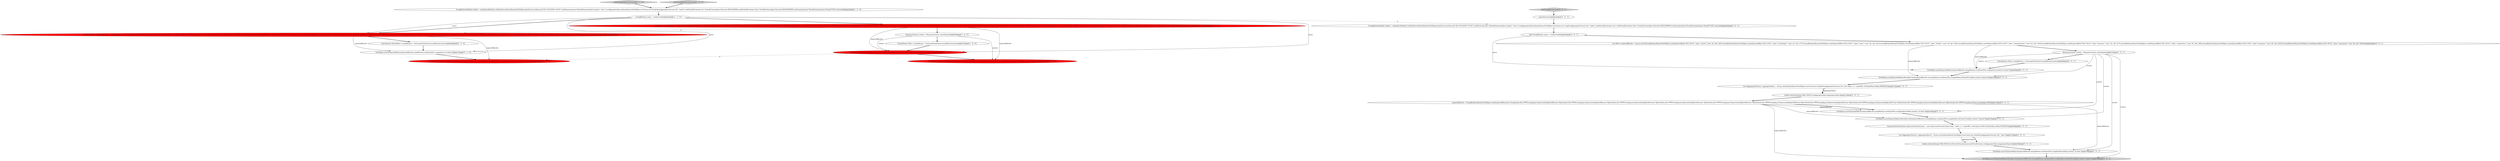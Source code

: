 digraph {
8 [style = filled, label = "QueryRunner<ResultRow> mergeRunner = factory.getToolchest().mergeResults(runner)@@@26@@@['0', '1', '0']", fillcolor = white, shape = ellipse image = "AAA0AAABBB2BBB"];
31 [style = filled, label = "GroupByQuery.Builder builder = makeQueryBuilder().setDataSource(QueryRunnerTestHelper.dataSource).setInterval(\"2011-04-02/2011-04-04\").setDimensions(new DefaultDimensionSpec(\"quality\",\"alias\")).setAggregatorSpecs(QueryRunnerTestHelper.rowsCount,new LongSumAggregatorFactory(\"idx\",\"index\")).addOrderByColumn(\"rows\").addOrderByColumn(\"alias\",OrderByColumnSpec.Direction.DESCENDING).setGranularity(new PeriodGranularity(new Period(\"P1M\"),null,null))@@@4@@@['0', '0', '1']", fillcolor = white, shape = ellipse image = "AAA0AAABBB3BBB"];
13 [style = filled, label = "TestHelper.assertExpectedObjects(Iterables.limit(expectedResults,5),mergeRunner.run(QueryPlus.wrap(builder.setLimit(5).build()),context),\"limited\")@@@10@@@['0', '0', '1']", fillcolor = white, shape = ellipse image = "AAA0AAABBB3BBB"];
29 [style = filled, label = "QueryRunner<Row> mergeRunner = factory.getToolchest().mergeResults(runner)@@@8@@@['0', '0', '1']", fillcolor = white, shape = ellipse image = "AAA0AAABBB3BBB"];
3 [style = filled, label = "TestHelper.assertExpectedObjects(Iterables.limit(expectedResults,5),mergeRunner.run(QueryPlus.wrap(builder.setLimit(5).build()),context),\"limited\")@@@29@@@['1', '0', '0']", fillcolor = red, shape = ellipse image = "AAA1AAABBB1BBB"];
20 [style = filled, label = "expectedResults = GroupByQueryRunnerTestHelper.createExpectedRows(new String((((edu.fdu.CPPDG.tinypdg.pe.ExpressionInfo@a3a9b6,new Object((((edu.fdu.CPPDG.tinypdg.pe.ExpressionInfo@a3a9bd,new Object((((edu.fdu.CPPDG.tinypdg.pe.ExpressionInfo@a3a9c4,new Object((((edu.fdu.CPPDG.tinypdg.pe.ExpressionInfo@a3a9cb,new Object((((edu.fdu.CPPDG.tinypdg.pe.ExpressionInfo@a3a9d2,new Object((((edu.fdu.CPPDG.tinypdg.pe.ExpressionInfo@a3a9d9,new Object((((edu.fdu.CPPDG.tinypdg.pe.ExpressionInfo@a3a9e0,new Object((((edu.fdu.CPPDG.tinypdg.pe.ExpressionInfo@a3a9e7,new Object((((edu.fdu.CPPDG.tinypdg.pe.ExpressionInfo@a3a9ee,new Object((((edu.fdu.CPPDG.tinypdg.pe.ExpressionInfo@a3a9f5)@@@13@@@['0', '0', '1']", fillcolor = white, shape = ellipse image = "AAA0AAABBB3BBB"];
0 [style = filled, label = "GroupByQuery.Builder builder = makeQueryBuilder().setDataSource(QueryRunnerTestHelper.dataSource).setInterval(\"2011-04-02/2011-04-04\").setDimensions(new DefaultDimensionSpec(\"quality\",\"alias\")).setAggregatorSpecs(QueryRunnerTestHelper.rowsCount,new DoubleSumAggregatorFactory(\"idx\",\"index\")).addOrderByColumn(\"idx\",OrderByColumnSpec.Direction.DESCENDING).addOrderByColumn(\"alias\",OrderByColumnSpec.Direction.DESCENDING).setGranularity(new PeriodGranularity(new Period(\"P1M\"),null,null))@@@3@@@['1', '1', '0']", fillcolor = white, shape = ellipse image = "AAA0AAABBB1BBB"];
9 [style = filled, label = "TestHelper.assertExpectedObjects(Iterables.limit(expectedResults,5),mergeRunner.run(QueryPlus.wrap(builder.setLimit(5).build())),\"limited\")@@@28@@@['0', '1', '0']", fillcolor = red, shape = ellipse image = "AAA1AAABBB2BBB"];
23 [style = filled, label = "TestHelper.assertExpectedObjects(expectedResults,mergeRunner.run(QueryPlus.wrap(query),context),\"no-limit\")@@@9@@@['0', '0', '1']", fillcolor = white, shape = ellipse image = "AAA0AAABBB3BBB"];
10 [style = filled, label = "testGroupByWithOrderLimit3['0', '1', '0']", fillcolor = lightgray, shape = diamond image = "AAA0AAABBB2BBB"];
15 [style = filled, label = "builder.setLimit(Integer.MAX_VALUE).setAggregatorSpecs(aggregatorSpecs)@@@12@@@['0', '0', '1']", fillcolor = white, shape = ellipse image = "AAA0AAABBB3BBB"];
21 [style = filled, label = "testGroupByOrderLimit['0', '0', '1']", fillcolor = lightgray, shape = diamond image = "AAA0AAABBB3BBB"];
5 [style = filled, label = "ResponseContext context = ResponseContext.createEmpty()@@@26@@@['1', '0', '0']", fillcolor = white, shape = ellipse image = "AAA0AAABBB1BBB"];
22 [style = filled, label = "List<Row> expectedResults = Arrays.asList(GroupByQueryRunnerTestHelper.createExpectedRow(\"2011-04-01\",\"alias\",\"travel\",\"rows\",2L,\"idx\",243L),GroupByQueryRunnerTestHelper.createExpectedRow(\"2011-04-01\",\"alias\",\"technology\",\"rows\",2L,\"idx\",177L),GroupByQueryRunnerTestHelper.createExpectedRow(\"2011-04-01\",\"alias\",\"news\",\"rows\",2L,\"idx\",221L),GroupByQueryRunnerTestHelper.createExpectedRow(\"2011-04-01\",\"alias\",\"health\",\"rows\",2L,\"idx\",216L),GroupByQueryRunnerTestHelper.createExpectedRow(\"2011-04-01\",\"alias\",\"entertainment\",\"rows\",2L,\"idx\",319L),GroupByQueryRunnerTestHelper.createExpectedRow(\"2011-04-01\",\"alias\",\"business\",\"rows\",2L,\"idx\",217L),GroupByQueryRunnerTestHelper.createExpectedRow(\"2011-04-01\",\"alias\",\"automotive\",\"rows\",2L,\"idx\",269L),GroupByQueryRunnerTestHelper.createExpectedRow(\"2011-04-01\",\"alias\",\"premium\",\"rows\",6L,\"idx\",4416L),GroupByQueryRunnerTestHelper.createExpectedRow(\"2011-04-01\",\"alias\",\"mezzanine\",\"rows\",6L,\"idx\",4420L))@@@6@@@['0', '0', '1']", fillcolor = white, shape = ellipse image = "AAA0AAABBB3BBB"];
16 [style = filled, label = "List<AggregatorFactory> aggregatorSpecs2 = Arrays.asList(QueryRunnerTestHelper.rowsCount,new DoubleSumAggregatorFactory(\"idx\",\"expr\"))@@@37@@@['0', '0', '1']", fillcolor = white, shape = ellipse image = "AAA0AAABBB3BBB"];
27 [style = filled, label = "List<AggregatorFactory> aggregatorSpecs = Arrays.asList(QueryRunnerTestHelper.rowsCount,new DoubleSumAggregatorFactory(\"idx\",null,\"index / 2 + indexMin\",TestExprMacroTable.INSTANCE))@@@11@@@['0', '0', '1']", fillcolor = white, shape = ellipse image = "AAA0AAABBB3BBB"];
7 [style = filled, label = "testGroupByWithOrderLimit3['1', '0', '0']", fillcolor = lightgray, shape = diamond image = "AAA0AAABBB1BBB"];
24 [style = filled, label = "ExpressionVirtualColumn expressionVirtualColumn = new ExpressionVirtualColumn(\"expr\",\"index / 2 + indexMin\",ValueType.FLOAT,TestExprMacroTable.INSTANCE)@@@36@@@['0', '0', '1']", fillcolor = white, shape = ellipse image = "AAA0AAABBB3BBB"];
2 [style = filled, label = "List<Row> expectedResults = GroupByQueryRunnerTestHelper.createExpectedRows(new String((((edu.fdu.CPPDG.tinypdg.pe.ExpressionInfo@a3a786,new Object((((edu.fdu.CPPDG.tinypdg.pe.ExpressionInfo@a3a78d,new Object((((edu.fdu.CPPDG.tinypdg.pe.ExpressionInfo@a3a794,new Object((((edu.fdu.CPPDG.tinypdg.pe.ExpressionInfo@a3a79b,new Object((((edu.fdu.CPPDG.tinypdg.pe.ExpressionInfo@a3a7a2,new Object((((edu.fdu.CPPDG.tinypdg.pe.ExpressionInfo@a3a7a9,new Object((((edu.fdu.CPPDG.tinypdg.pe.ExpressionInfo@a3a7b0,new Object((((edu.fdu.CPPDG.tinypdg.pe.ExpressionInfo@a3a7b7,new Object((((edu.fdu.CPPDG.tinypdg.pe.ExpressionInfo@a3a7be,new Object((((edu.fdu.CPPDG.tinypdg.pe.ExpressionInfo@a3a7c5)@@@5@@@['1', '0', '0']", fillcolor = red, shape = ellipse image = "AAA1AAABBB1BBB"];
19 [style = filled, label = "TestHelper.assertExpectedObjects(expectedResults,mergeRunner.run(QueryPlus.wrap(builder.build()),context),\"no-limit\")@@@34@@@['0', '0', '1']", fillcolor = white, shape = ellipse image = "AAA0AAABBB3BBB"];
18 [style = filled, label = "TestHelper.assertExpectedObjects(Iterables.limit(expectedResults,5),mergeRunner.run(QueryPlus.wrap(builder.setLimit(5).build()),context),\"limited\")@@@40@@@['0', '0', '1']", fillcolor = lightgray, shape = ellipse image = "AAA0AAABBB3BBB"];
28 [style = filled, label = "cannotVectorize()@@@3@@@['0', '0', '1']", fillcolor = white, shape = ellipse image = "AAA0AAABBB3BBB"];
26 [style = filled, label = "TestHelper.assertExpectedObjects(expectedResults,mergeRunner.run(QueryPlus.wrap(builder.build()),context),\"no-limit\")@@@39@@@['0', '0', '1']", fillcolor = white, shape = ellipse image = "AAA0AAABBB3BBB"];
30 [style = filled, label = "builder.setLimit(Integer.MAX_VALUE).setVirtualColumns(expressionVirtualColumn).setAggregatorSpecs(aggregatorSpecs2)@@@38@@@['0', '0', '1']", fillcolor = white, shape = ellipse image = "AAA0AAABBB3BBB"];
6 [style = filled, label = "TestHelper.assertExpectedObjects(expectedResults,mergeRunner.run(QueryPlus.wrap(query),context),\"no-limit\")@@@28@@@['1', '0', '0']", fillcolor = red, shape = ellipse image = "AAA1AAABBB1BBB"];
25 [style = filled, label = "ResponseContext context = ResponseContext.createEmpty()@@@7@@@['0', '0', '1']", fillcolor = white, shape = ellipse image = "AAA0AAABBB3BBB"];
11 [style = filled, label = "List<ResultRow> expectedResults = makeRows(query,new String((((edu.fdu.CPPDG.tinypdg.pe.ExpressionInfo@a3a84a,new Object((((edu.fdu.CPPDG.tinypdg.pe.ExpressionInfo@a3a851,new Object((((edu.fdu.CPPDG.tinypdg.pe.ExpressionInfo@a3a858,new Object((((edu.fdu.CPPDG.tinypdg.pe.ExpressionInfo@a3a85f,new Object((((edu.fdu.CPPDG.tinypdg.pe.ExpressionInfo@a3a866,new Object((((edu.fdu.CPPDG.tinypdg.pe.ExpressionInfo@a3a86d,new Object((((edu.fdu.CPPDG.tinypdg.pe.ExpressionInfo@a3a874,new Object((((edu.fdu.CPPDG.tinypdg.pe.ExpressionInfo@a3a87b,new Object((((edu.fdu.CPPDG.tinypdg.pe.ExpressionInfo@a3a882,new Object((((edu.fdu.CPPDG.tinypdg.pe.ExpressionInfo@a3a889)@@@5@@@['0', '1', '0']", fillcolor = red, shape = ellipse image = "AAA1AAABBB2BBB"];
12 [style = filled, label = "TestHelper.assertExpectedObjects(expectedResults,mergeRunner.run(QueryPlus.wrap(query)),\"no-limit\")@@@27@@@['0', '1', '0']", fillcolor = white, shape = ellipse image = "AAA0AAABBB2BBB"];
14 [style = filled, label = "TestHelper.assertExpectedObjects(Iterables.limit(expectedResults,5),mergeRunner.run(QueryPlus.wrap(builder.setLimit(5).build()),context),\"limited\")@@@35@@@['0', '0', '1']", fillcolor = white, shape = ellipse image = "AAA0AAABBB3BBB"];
1 [style = filled, label = "GroupByQuery query = builder.build()@@@4@@@['1', '1', '0']", fillcolor = white, shape = ellipse image = "AAA0AAABBB1BBB"];
17 [style = filled, label = "final GroupByQuery query = builder.build()@@@5@@@['0', '0', '1']", fillcolor = white, shape = ellipse image = "AAA0AAABBB3BBB"];
4 [style = filled, label = "QueryRunner<Row> mergeRunner = factory.getToolchest().mergeResults(runner)@@@27@@@['1', '0', '0']", fillcolor = white, shape = ellipse image = "AAA0AAABBB1BBB"];
2->3 [style = solid, label="expectedResults"];
6->3 [style = bold, label=""];
22->25 [style = bold, label=""];
14->24 [style = bold, label=""];
22->13 [style = solid, label="expectedResults"];
20->19 [style = solid, label="expectedResults"];
4->6 [style = bold, label=""];
25->13 [style = solid, label="context"];
25->14 [style = solid, label="context"];
1->31 [style = dashed, label="0"];
28->31 [style = bold, label=""];
30->26 [style = bold, label=""];
6->9 [style = dashed, label="0"];
7->0 [style = bold, label=""];
5->6 [style = solid, label="context"];
29->23 [style = bold, label=""];
25->29 [style = bold, label=""];
25->18 [style = solid, label="context"];
17->22 [style = bold, label=""];
12->9 [style = bold, label=""];
1->6 [style = solid, label="query"];
27->15 [style = solid, label="aggregatorSpecs"];
25->26 [style = solid, label="context"];
11->12 [style = solid, label="expectedResults"];
27->15 [style = bold, label=""];
21->28 [style = bold, label=""];
1->11 [style = bold, label=""];
25->23 [style = solid, label="context"];
1->12 [style = solid, label="query"];
24->16 [style = bold, label=""];
13->27 [style = bold, label=""];
19->14 [style = bold, label=""];
5->3 [style = solid, label="context"];
23->13 [style = bold, label=""];
16->30 [style = solid, label="aggregatorSpecs2"];
20->14 [style = solid, label="expectedResults"];
0->1 [style = bold, label=""];
15->20 [style = bold, label=""];
22->23 [style = solid, label="expectedResults"];
16->30 [style = bold, label=""];
10->0 [style = bold, label=""];
5->4 [style = bold, label=""];
1->11 [style = solid, label="query"];
25->19 [style = solid, label="context"];
20->18 [style = solid, label="expectedResults"];
17->23 [style = solid, label="query"];
11->8 [style = bold, label=""];
11->9 [style = solid, label="expectedResults"];
2->11 [style = dashed, label="0"];
1->2 [style = bold, label=""];
2->6 [style = solid, label="expectedResults"];
31->17 [style = bold, label=""];
20->19 [style = bold, label=""];
8->12 [style = bold, label=""];
20->26 [style = solid, label="expectedResults"];
2->5 [style = bold, label=""];
26->18 [style = bold, label=""];
}
